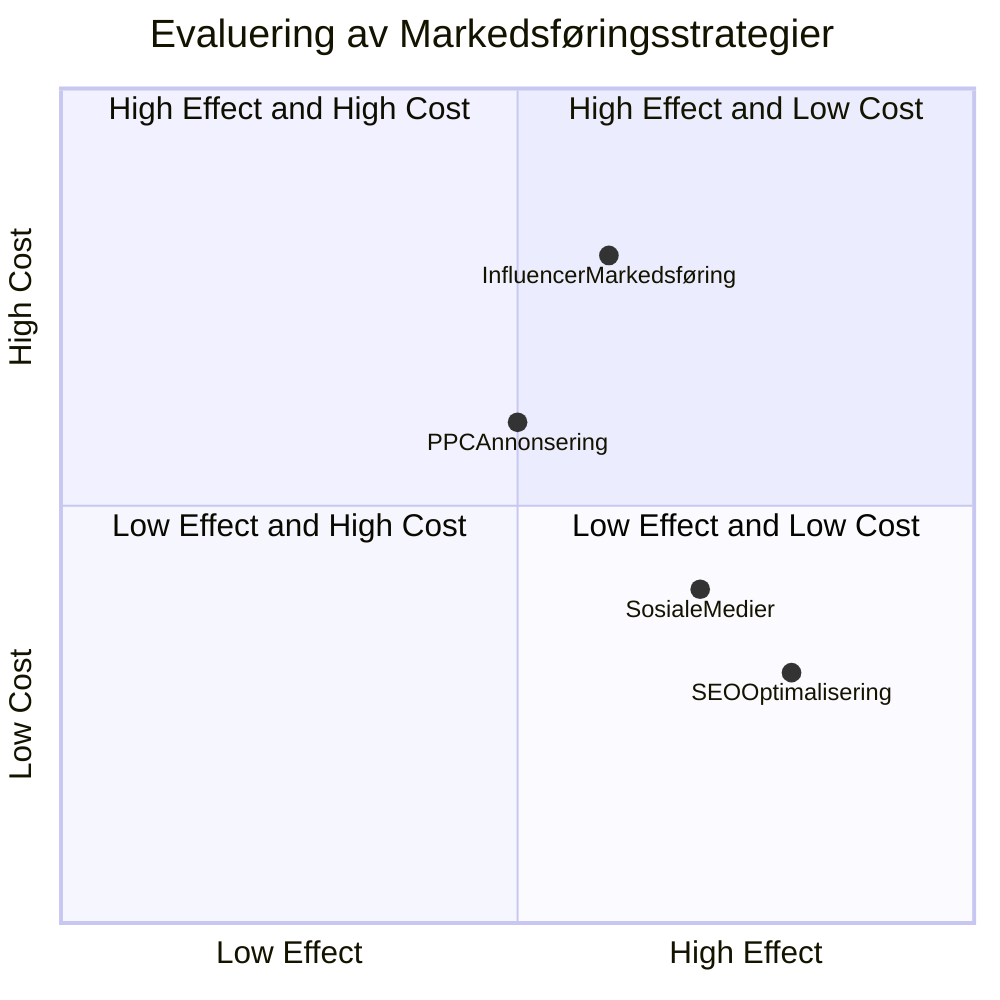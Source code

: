quadrantChart
    title Evaluering av Markedsføringsstrategier
    x-axis Low Effect --> High Effect
    y-axis Low Cost --> High Cost
    quadrant-1 High Effect and Low Cost
    quadrant-2 High Effect and High Cost
    quadrant-3 Low Effect and High Cost
    quadrant-4 Low Effect and Low Cost
    SosialeMedier: [0.7, 0.4]
    SEOOptimalisering: [0.8, 0.3]
    InfluencerMarkedsføring: [0.6, 0.8]
    PPCAnnonsering: [0.5, 0.6]